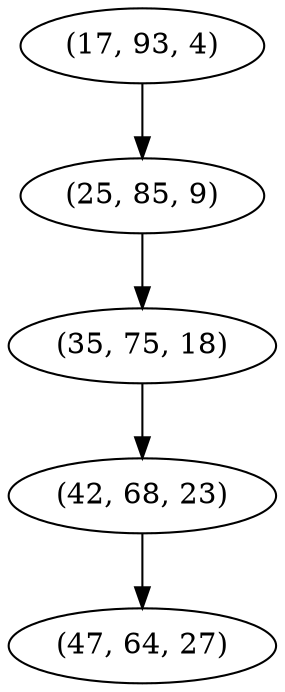 digraph tree {
    "(17, 93, 4)";
    "(25, 85, 9)";
    "(35, 75, 18)";
    "(42, 68, 23)";
    "(47, 64, 27)";
    "(17, 93, 4)" -> "(25, 85, 9)";
    "(25, 85, 9)" -> "(35, 75, 18)";
    "(35, 75, 18)" -> "(42, 68, 23)";
    "(42, 68, 23)" -> "(47, 64, 27)";
}
